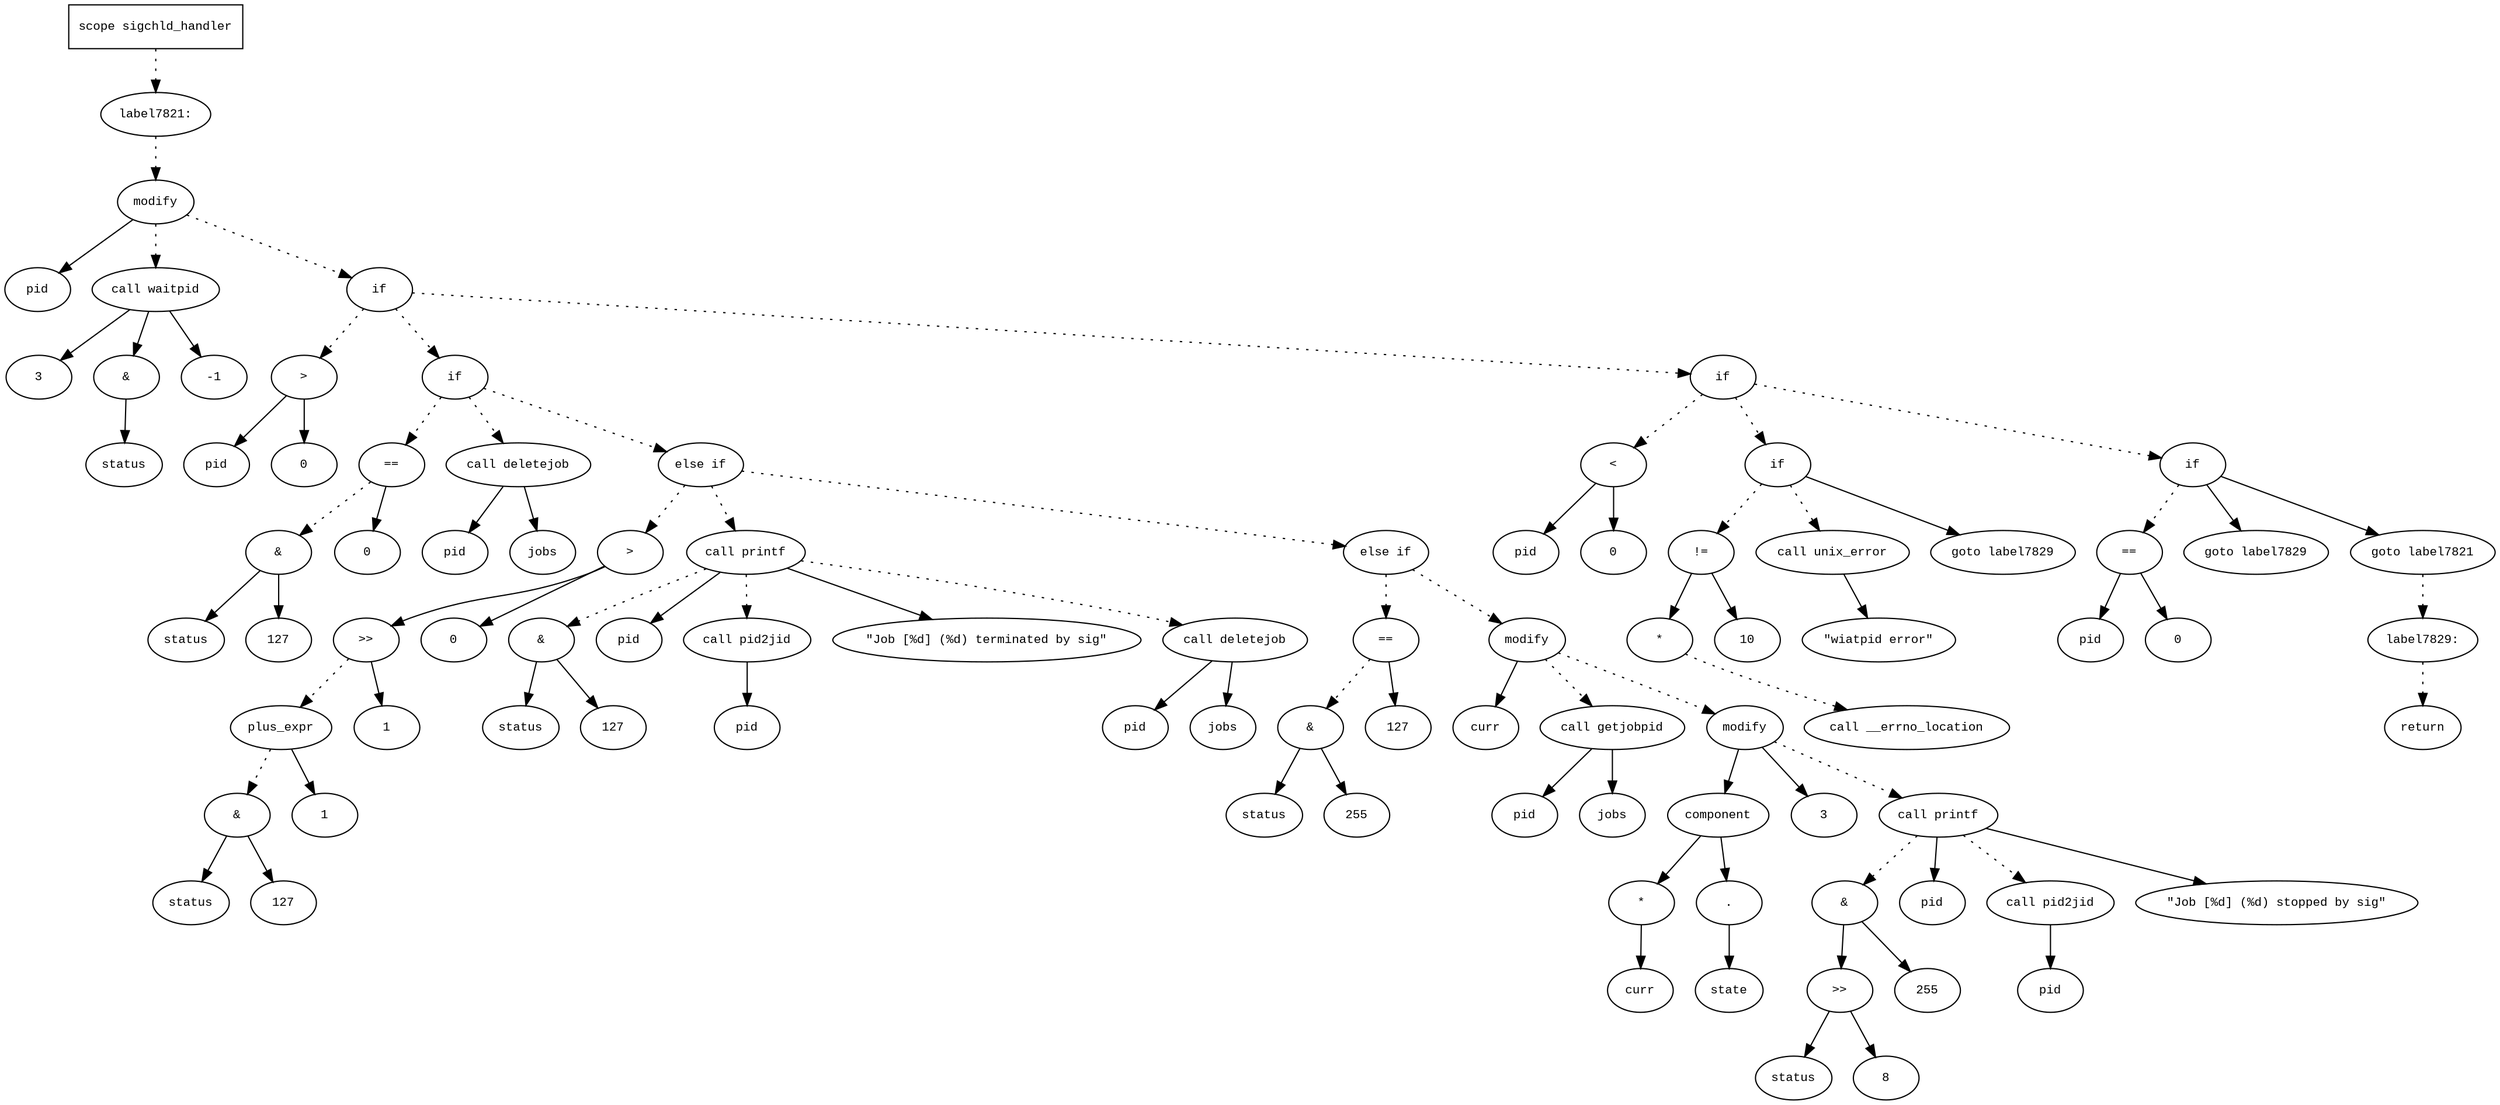 digraph AST {
  graph [fontname="Times New Roman",fontsize=10];
  node  [fontname="Courier New",fontsize=10];
  edge  [fontname="Times New Roman",fontsize=10];

  node1 [label="scope sigchld_handler",shape=box];
  node2 [label="label7821:",shape=ellipse];
  node1 -> node2 [style=dotted];
  node3 [label="modify",shape=ellipse];
  node4 [label="pid",shape=ellipse];
  node3 -> node4;
  node5 [label="call waitpid",shape=ellipse];
  node6 [label="3",shape=ellipse];
  node5 -> node6;
  node7 [label="&",shape=ellipse];
  node5 -> node7;
  node8 [label="status",shape=ellipse];
  node7 -> node8;
  node9 [label="-1",shape=ellipse];
  node5 -> node9;
  node3 -> node5 [style=dotted];
  node2 -> node3 [style=dotted];
  node10 [label="if",shape=ellipse];
  node3 -> node10 [style=dotted];
  node11 [label=">",shape=ellipse];
  node12 [label="pid",shape=ellipse];
  node11 -> node12;
  node13 [label="0",shape=ellipse];
  node11 -> node13;
  node10 -> node11 [style=dotted];
  node14 [label="if",shape=ellipse];
  node10 -> node14 [style=dotted];
  node15 [label="==",shape=ellipse];
  node16 [label="&",shape=ellipse];
  node17 [label="status",shape=ellipse];
  node16 -> node17;
  node18 [label="127",shape=ellipse];
  node16 -> node18;
  node15 -> node16 [style=dotted];
  node19 [label="0",shape=ellipse];
  node15 -> node19;
  node14 -> node15 [style=dotted];
  node20 [label="call deletejob",shape=ellipse];
  node21 [label="pid",shape=ellipse];
  node20 -> node21;
  node22 [label="jobs",shape=ellipse];
  node20 -> node22;
  node14 -> node20 [style=dotted];
  node23 [label="else if",shape=ellipse];
  node14 -> node23 [style=dotted];
  node24 [label=">",shape=ellipse];
  node25 [label=">>",shape=ellipse];
  node26 [label="plus_expr",shape=ellipse];
  node27 [label="&",shape=ellipse];
  node28 [label="status",shape=ellipse];
  node27 -> node28;
  node29 [label="127",shape=ellipse];
  node27 -> node29;
  node26 -> node27 [style=dotted];
  node30 [label="1",shape=ellipse];
  node26 -> node30;
  node25 -> node26 [style=dotted];
  node31 [label="1",shape=ellipse];
  node25 -> node31;
  node24 -> node25;
  node32 [label="0",shape=ellipse];
  node24 -> node32;
  node23 -> node24 [style=dotted];
  node33 [label="call printf",shape=ellipse];
  node34 [label="&",shape=ellipse];
  node35 [label="status",shape=ellipse];
  node34 -> node35;
  node36 [label="127",shape=ellipse];
  node34 -> node36;
  node33 -> node34 [style=dotted];
  node37 [label="pid",shape=ellipse];
  node33 -> node37;
  node38 [label="call pid2jid",shape=ellipse];
  node39 [label="pid",shape=ellipse];
  node38 -> node39;
  node33 -> node38 [style=dotted];
  node40 [label="\"Job [%d] (%d) terminated by sig\"",shape=ellipse];
  node33 -> node40;
  node23 -> node33 [style=dotted];
  node41 [label="call deletejob",shape=ellipse];
  node42 [label="pid",shape=ellipse];
  node41 -> node42;
  node43 [label="jobs",shape=ellipse];
  node41 -> node43;
  node33 -> node41 [style=dotted];
  node44 [label="else if",shape=ellipse];
  node23 -> node44 [style=dotted];
  node45 [label="==",shape=ellipse];
  node46 [label="&",shape=ellipse];
  node47 [label="status",shape=ellipse];
  node46 -> node47;
  node48 [label="255",shape=ellipse];
  node46 -> node48;
  node45 -> node46 [style=dotted];
  node49 [label="127",shape=ellipse];
  node45 -> node49;
  node44 -> node45 [style=dotted];
  node50 [label="modify",shape=ellipse];
  node51 [label="curr",shape=ellipse];
  node50 -> node51;
  node52 [label="call getjobpid",shape=ellipse];
  node53 [label="pid",shape=ellipse];
  node52 -> node53;
  node54 [label="jobs",shape=ellipse];
  node52 -> node54;
  node50 -> node52 [style=dotted];
  node44 -> node50 [style=dotted];
  node55 [label="modify",shape=ellipse];
  node56 [label="component",shape=ellipse];
  node55 -> node56;
  node57 [label="*",shape=ellipse];
  node58 [label="curr",shape=ellipse];
  node57 -> node58;
  node56 -> node57;
  node59 [label=".",shape=ellipse];
  node56 -> node59;
  node60 [label="state",shape=ellipse];
  node59 -> node60;
  node61 [label="3",shape=ellipse];
  node55 -> node61;
  node50 -> node55 [style=dotted];
  node62 [label="call printf",shape=ellipse];
  node63 [label="&",shape=ellipse];
  node64 [label=">>",shape=ellipse];
  node65 [label="status",shape=ellipse];
  node64 -> node65;
  node66 [label="8",shape=ellipse];
  node64 -> node66;
  node63 -> node64;
  node67 [label="255",shape=ellipse];
  node63 -> node67;
  node62 -> node63 [style=dotted];
  node68 [label="pid",shape=ellipse];
  node62 -> node68;
  node69 [label="call pid2jid",shape=ellipse];
  node70 [label="pid",shape=ellipse];
  node69 -> node70;
  node62 -> node69 [style=dotted];
  node71 [label="\"Job [%d] (%d) stopped by sig\"",shape=ellipse];
  node62 -> node71;
  node55 -> node62 [style=dotted];
  node72 [label="if",shape=ellipse];
  node10 -> node72 [style=dotted];
  node73 [label="<",shape=ellipse];
  node74 [label="pid",shape=ellipse];
  node73 -> node74;
  node75 [label="0",shape=ellipse];
  node73 -> node75;
  node72 -> node73 [style=dotted];
  node76 [label="if",shape=ellipse];
  node72 -> node76 [style=dotted];
  node77 [label="!=",shape=ellipse];
  node78 [label="*",shape=ellipse];
  node79 [label="call __errno_location",shape=ellipse];
  node78 -> node79 [style=dotted];
  node77 -> node78;
  node80 [label="10",shape=ellipse];
  node77 -> node80;
  node76 -> node77 [style=dotted];
  node81 [label="call unix_error",shape=ellipse];
  node82 [label="\"wiatpid error\"",shape=ellipse];
  node81 -> node82;
  node76 -> node81 [style=dotted];
  node83 [label="goto label7829",shape=ellipse];
  node76 -> node83;
  node84 [label="if",shape=ellipse];
  node72 -> node84 [style=dotted];
  node85 [label="==",shape=ellipse];
  node86 [label="pid",shape=ellipse];
  node85 -> node86;
  node87 [label="0",shape=ellipse];
  node85 -> node87;
  node84 -> node85 [style=dotted];
  node88 [label="goto label7829",shape=ellipse];
  node84 -> node88;
  node89 [label="goto label7821",shape=ellipse];
  node84 -> node89;
  node90 [label="label7829:",shape=ellipse];
  node89 -> node90 [style=dotted];
  node91 [label="return",shape=ellipse];
  node90 -> node91 [style=dotted];
} 